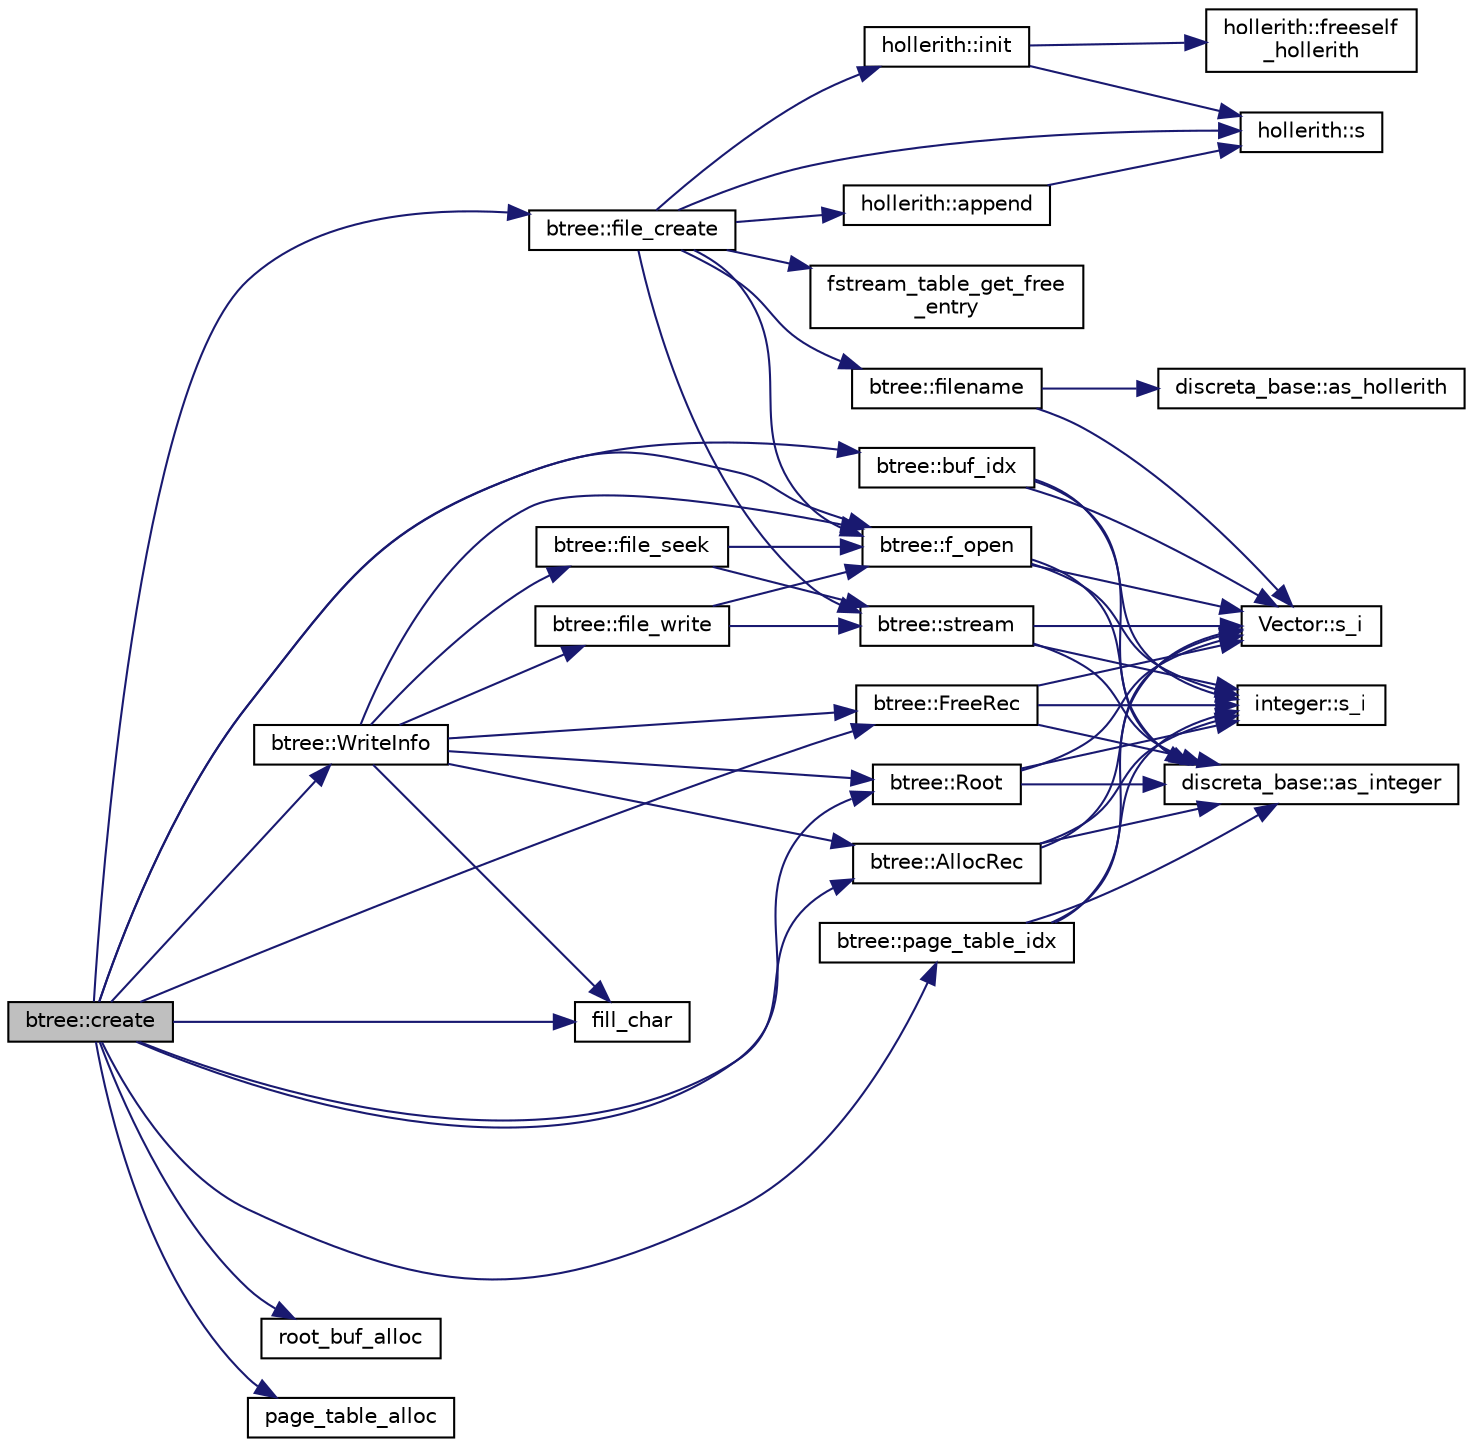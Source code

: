 digraph "btree::create"
{
  edge [fontname="Helvetica",fontsize="10",labelfontname="Helvetica",labelfontsize="10"];
  node [fontname="Helvetica",fontsize="10",shape=record];
  rankdir="LR";
  Node820 [label="btree::create",height=0.2,width=0.4,color="black", fillcolor="grey75", style="filled", fontcolor="black"];
  Node820 -> Node821 [color="midnightblue",fontsize="10",style="solid",fontname="Helvetica"];
  Node821 [label="btree::f_open",height=0.2,width=0.4,color="black", fillcolor="white", style="filled",URL="$dd/db0/classbtree.html#a192d74607f02ea8e0ad631d6e6fd6704"];
  Node821 -> Node822 [color="midnightblue",fontsize="10",style="solid",fontname="Helvetica"];
  Node822 [label="Vector::s_i",height=0.2,width=0.4,color="black", fillcolor="white", style="filled",URL="$d5/db2/class_vector.html#a1c4fe1752523df8119f70dd550244871"];
  Node821 -> Node823 [color="midnightblue",fontsize="10",style="solid",fontname="Helvetica"];
  Node823 [label="discreta_base::as_integer",height=0.2,width=0.4,color="black", fillcolor="white", style="filled",URL="$d7/d71/classdiscreta__base.html#a00d7691eaf874fd283d942692fe8dd26"];
  Node821 -> Node824 [color="midnightblue",fontsize="10",style="solid",fontname="Helvetica"];
  Node824 [label="integer::s_i",height=0.2,width=0.4,color="black", fillcolor="white", style="filled",URL="$d0/de5/classinteger.html#adf28e9f94d4c844adaa950deeb80b904"];
  Node820 -> Node825 [color="midnightblue",fontsize="10",style="solid",fontname="Helvetica"];
  Node825 [label="btree::file_create",height=0.2,width=0.4,color="black", fillcolor="white", style="filled",URL="$dd/db0/classbtree.html#a47acf76a2eff403d0367817b10938251"];
  Node825 -> Node826 [color="midnightblue",fontsize="10",style="solid",fontname="Helvetica"];
  Node826 [label="hollerith::init",height=0.2,width=0.4,color="black", fillcolor="white", style="filled",URL="$d8/d99/classhollerith.html#af51ae7b943056db367f3c205a5a1cc4b"];
  Node826 -> Node827 [color="midnightblue",fontsize="10",style="solid",fontname="Helvetica"];
  Node827 [label="hollerith::freeself\l_hollerith",height=0.2,width=0.4,color="black", fillcolor="white", style="filled",URL="$d8/d99/classhollerith.html#a240d1b30780c9e09323d0b3ad5e2d1f7"];
  Node826 -> Node828 [color="midnightblue",fontsize="10",style="solid",fontname="Helvetica"];
  Node828 [label="hollerith::s",height=0.2,width=0.4,color="black", fillcolor="white", style="filled",URL="$d8/d99/classhollerith.html#af61fce2d06f211b25fe3838e4dfee77a"];
  Node825 -> Node829 [color="midnightblue",fontsize="10",style="solid",fontname="Helvetica"];
  Node829 [label="hollerith::append",height=0.2,width=0.4,color="black", fillcolor="white", style="filled",URL="$d8/d99/classhollerith.html#a778dd63885a4e3a4e2fb829165c32632"];
  Node829 -> Node828 [color="midnightblue",fontsize="10",style="solid",fontname="Helvetica"];
  Node825 -> Node830 [color="midnightblue",fontsize="10",style="solid",fontname="Helvetica"];
  Node830 [label="btree::filename",height=0.2,width=0.4,color="black", fillcolor="white", style="filled",URL="$dd/db0/classbtree.html#ac15638387eb5a165403b8f73d584fe5a"];
  Node830 -> Node822 [color="midnightblue",fontsize="10",style="solid",fontname="Helvetica"];
  Node830 -> Node831 [color="midnightblue",fontsize="10",style="solid",fontname="Helvetica"];
  Node831 [label="discreta_base::as_hollerith",height=0.2,width=0.4,color="black", fillcolor="white", style="filled",URL="$d7/d71/classdiscreta__base.html#a3e66f82711f314710107e2f29e589690"];
  Node825 -> Node828 [color="midnightblue",fontsize="10",style="solid",fontname="Helvetica"];
  Node825 -> Node832 [color="midnightblue",fontsize="10",style="solid",fontname="Helvetica"];
  Node832 [label="fstream_table_get_free\l_entry",height=0.2,width=0.4,color="black", fillcolor="white", style="filled",URL="$d8/d5a/btree_8_c.html#abcbcbf20417d165bbdd434e9457d7d56"];
  Node825 -> Node833 [color="midnightblue",fontsize="10",style="solid",fontname="Helvetica"];
  Node833 [label="btree::stream",height=0.2,width=0.4,color="black", fillcolor="white", style="filled",URL="$dd/db0/classbtree.html#af99e68df8c3674b7d77ed80a8bbcffac"];
  Node833 -> Node822 [color="midnightblue",fontsize="10",style="solid",fontname="Helvetica"];
  Node833 -> Node823 [color="midnightblue",fontsize="10",style="solid",fontname="Helvetica"];
  Node833 -> Node824 [color="midnightblue",fontsize="10",style="solid",fontname="Helvetica"];
  Node825 -> Node821 [color="midnightblue",fontsize="10",style="solid",fontname="Helvetica"];
  Node820 -> Node834 [color="midnightblue",fontsize="10",style="solid",fontname="Helvetica"];
  Node834 [label="btree::buf_idx",height=0.2,width=0.4,color="black", fillcolor="white", style="filled",URL="$dd/db0/classbtree.html#a6a928fc93c93d8b5a83ad1ba699b453e"];
  Node834 -> Node822 [color="midnightblue",fontsize="10",style="solid",fontname="Helvetica"];
  Node834 -> Node823 [color="midnightblue",fontsize="10",style="solid",fontname="Helvetica"];
  Node834 -> Node824 [color="midnightblue",fontsize="10",style="solid",fontname="Helvetica"];
  Node820 -> Node835 [color="midnightblue",fontsize="10",style="solid",fontname="Helvetica"];
  Node835 [label="root_buf_alloc",height=0.2,width=0.4,color="black", fillcolor="white", style="filled",URL="$d8/d5a/btree_8_c.html#adaf8ad4d29fb934114aac1785476c237"];
  Node820 -> Node836 [color="midnightblue",fontsize="10",style="solid",fontname="Helvetica"];
  Node836 [label="fill_char",height=0.2,width=0.4,color="black", fillcolor="white", style="filled",URL="$d9/d60/discreta_8h.html#a0429f5462bfcfd509d83bc1f7ebfc818"];
  Node820 -> Node837 [color="midnightblue",fontsize="10",style="solid",fontname="Helvetica"];
  Node837 [label="btree::FreeRec",height=0.2,width=0.4,color="black", fillcolor="white", style="filled",URL="$dd/db0/classbtree.html#a2ca35526158f016e569c53c411b5fb50"];
  Node837 -> Node822 [color="midnightblue",fontsize="10",style="solid",fontname="Helvetica"];
  Node837 -> Node823 [color="midnightblue",fontsize="10",style="solid",fontname="Helvetica"];
  Node837 -> Node824 [color="midnightblue",fontsize="10",style="solid",fontname="Helvetica"];
  Node820 -> Node838 [color="midnightblue",fontsize="10",style="solid",fontname="Helvetica"];
  Node838 [label="btree::AllocRec",height=0.2,width=0.4,color="black", fillcolor="white", style="filled",URL="$dd/db0/classbtree.html#adfd0217cbd0386bed9231810d581044b"];
  Node838 -> Node822 [color="midnightblue",fontsize="10",style="solid",fontname="Helvetica"];
  Node838 -> Node823 [color="midnightblue",fontsize="10",style="solid",fontname="Helvetica"];
  Node838 -> Node824 [color="midnightblue",fontsize="10",style="solid",fontname="Helvetica"];
  Node820 -> Node839 [color="midnightblue",fontsize="10",style="solid",fontname="Helvetica"];
  Node839 [label="btree::Root",height=0.2,width=0.4,color="black", fillcolor="white", style="filled",URL="$dd/db0/classbtree.html#a2fd65be715ab94bf4a764c4f582a642b"];
  Node839 -> Node822 [color="midnightblue",fontsize="10",style="solid",fontname="Helvetica"];
  Node839 -> Node823 [color="midnightblue",fontsize="10",style="solid",fontname="Helvetica"];
  Node839 -> Node824 [color="midnightblue",fontsize="10",style="solid",fontname="Helvetica"];
  Node820 -> Node840 [color="midnightblue",fontsize="10",style="solid",fontname="Helvetica"];
  Node840 [label="btree::WriteInfo",height=0.2,width=0.4,color="black", fillcolor="white", style="filled",URL="$dd/db0/classbtree.html#a4a8cdbdf67d06dc6caa53f3a9c83706a"];
  Node840 -> Node821 [color="midnightblue",fontsize="10",style="solid",fontname="Helvetica"];
  Node840 -> Node836 [color="midnightblue",fontsize="10",style="solid",fontname="Helvetica"];
  Node840 -> Node838 [color="midnightblue",fontsize="10",style="solid",fontname="Helvetica"];
  Node840 -> Node837 [color="midnightblue",fontsize="10",style="solid",fontname="Helvetica"];
  Node840 -> Node839 [color="midnightblue",fontsize="10",style="solid",fontname="Helvetica"];
  Node840 -> Node841 [color="midnightblue",fontsize="10",style="solid",fontname="Helvetica"];
  Node841 [label="btree::file_seek",height=0.2,width=0.4,color="black", fillcolor="white", style="filled",URL="$dd/db0/classbtree.html#a829c985973c7c164fda2d81398e13504"];
  Node841 -> Node821 [color="midnightblue",fontsize="10",style="solid",fontname="Helvetica"];
  Node841 -> Node833 [color="midnightblue",fontsize="10",style="solid",fontname="Helvetica"];
  Node840 -> Node842 [color="midnightblue",fontsize="10",style="solid",fontname="Helvetica"];
  Node842 [label="btree::file_write",height=0.2,width=0.4,color="black", fillcolor="white", style="filled",URL="$dd/db0/classbtree.html#ae5d8a2538af6625ee95573329c8e991b"];
  Node842 -> Node821 [color="midnightblue",fontsize="10",style="solid",fontname="Helvetica"];
  Node842 -> Node833 [color="midnightblue",fontsize="10",style="solid",fontname="Helvetica"];
  Node820 -> Node843 [color="midnightblue",fontsize="10",style="solid",fontname="Helvetica"];
  Node843 [label="btree::page_table_idx",height=0.2,width=0.4,color="black", fillcolor="white", style="filled",URL="$dd/db0/classbtree.html#abc6a6f309e4c61cb5a7f4c4a248d384d"];
  Node843 -> Node822 [color="midnightblue",fontsize="10",style="solid",fontname="Helvetica"];
  Node843 -> Node823 [color="midnightblue",fontsize="10",style="solid",fontname="Helvetica"];
  Node843 -> Node824 [color="midnightblue",fontsize="10",style="solid",fontname="Helvetica"];
  Node820 -> Node844 [color="midnightblue",fontsize="10",style="solid",fontname="Helvetica"];
  Node844 [label="page_table_alloc",height=0.2,width=0.4,color="black", fillcolor="white", style="filled",URL="$d9/d60/discreta_8h.html#afbb04bcc679aa004c0bc9e0f34c7bf4c"];
}
